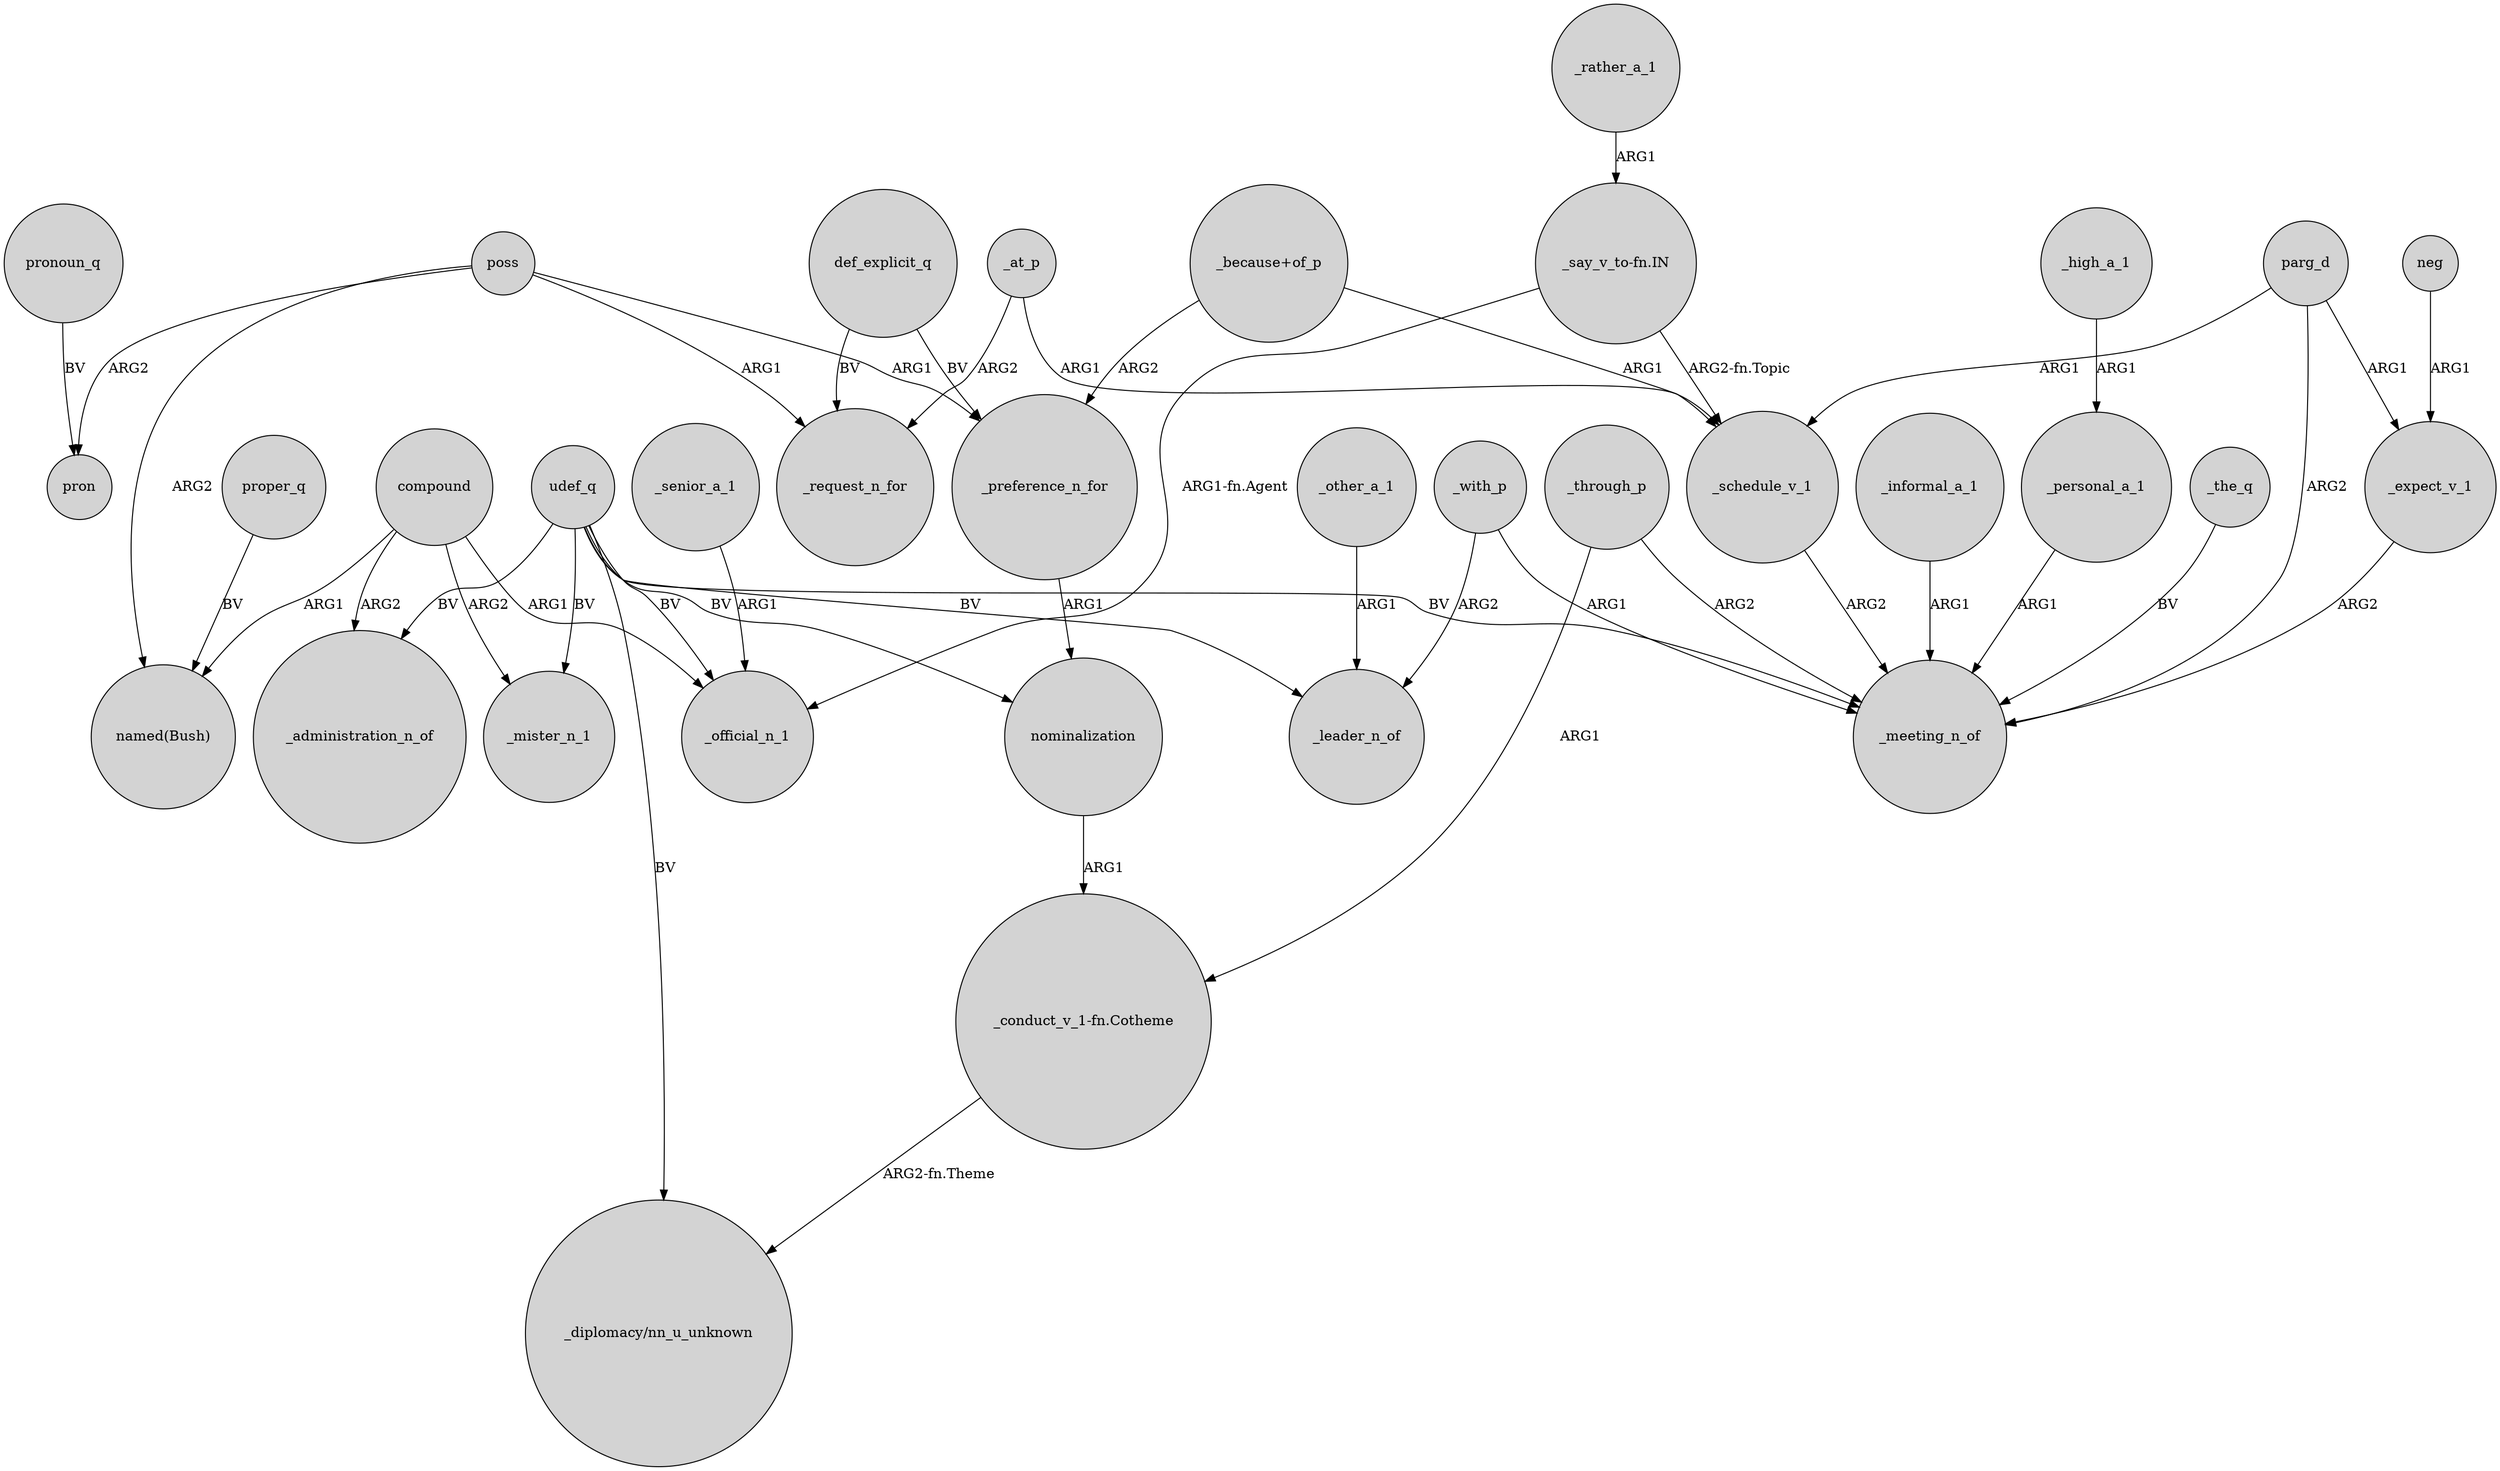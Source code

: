 digraph {
	node [shape=circle style=filled]
	udef_q -> _administration_n_of [label=BV]
	_other_a_1 -> _leader_n_of [label=ARG1]
	_at_p -> _schedule_v_1 [label=ARG1]
	poss -> _preference_n_for [label=ARG1]
	poss -> pron [label=ARG2]
	_rather_a_1 -> "_say_v_to-fn.IN" [label=ARG1]
	parg_d -> _meeting_n_of [label=ARG2]
	_the_q -> _meeting_n_of [label=BV]
	"_say_v_to-fn.IN" -> _official_n_1 [label="ARG1-fn.Agent"]
	_at_p -> _request_n_for [label=ARG2]
	compound -> _mister_n_1 [label=ARG2]
	_schedule_v_1 -> _meeting_n_of [label=ARG2]
	"_because+of_p" -> _schedule_v_1 [label=ARG1]
	udef_q -> "_diplomacy/nn_u_unknown" [label=BV]
	neg -> _expect_v_1 [label=ARG1]
	udef_q -> _mister_n_1 [label=BV]
	_with_p -> _leader_n_of [label=ARG2]
	_through_p -> "_conduct_v_1-fn.Cotheme" [label=ARG1]
	compound -> _administration_n_of [label=ARG2]
	poss -> "named(Bush)" [label=ARG2]
	_expect_v_1 -> _meeting_n_of [label=ARG2]
	udef_q -> _meeting_n_of [label=BV]
	parg_d -> _expect_v_1 [label=ARG1]
	"_because+of_p" -> _preference_n_for [label=ARG2]
	nominalization -> "_conduct_v_1-fn.Cotheme" [label=ARG1]
	def_explicit_q -> _request_n_for [label=BV]
	"_conduct_v_1-fn.Cotheme" -> "_diplomacy/nn_u_unknown" [label="ARG2-fn.Theme"]
	pronoun_q -> pron [label=BV]
	poss -> _request_n_for [label=ARG1]
	udef_q -> _official_n_1 [label=BV]
	"_say_v_to-fn.IN" -> _schedule_v_1 [label="ARG2-fn.Topic"]
	_high_a_1 -> _personal_a_1 [label=ARG1]
	proper_q -> "named(Bush)" [label=BV]
	udef_q -> nominalization [label=BV]
	_senior_a_1 -> _official_n_1 [label=ARG1]
	def_explicit_q -> _preference_n_for [label=BV]
	compound -> _official_n_1 [label=ARG1]
	_preference_n_for -> nominalization [label=ARG1]
	_informal_a_1 -> _meeting_n_of [label=ARG1]
	_through_p -> _meeting_n_of [label=ARG2]
	parg_d -> _schedule_v_1 [label=ARG1]
	_personal_a_1 -> _meeting_n_of [label=ARG1]
	udef_q -> _leader_n_of [label=BV]
	_with_p -> _meeting_n_of [label=ARG1]
	compound -> "named(Bush)" [label=ARG1]
}
